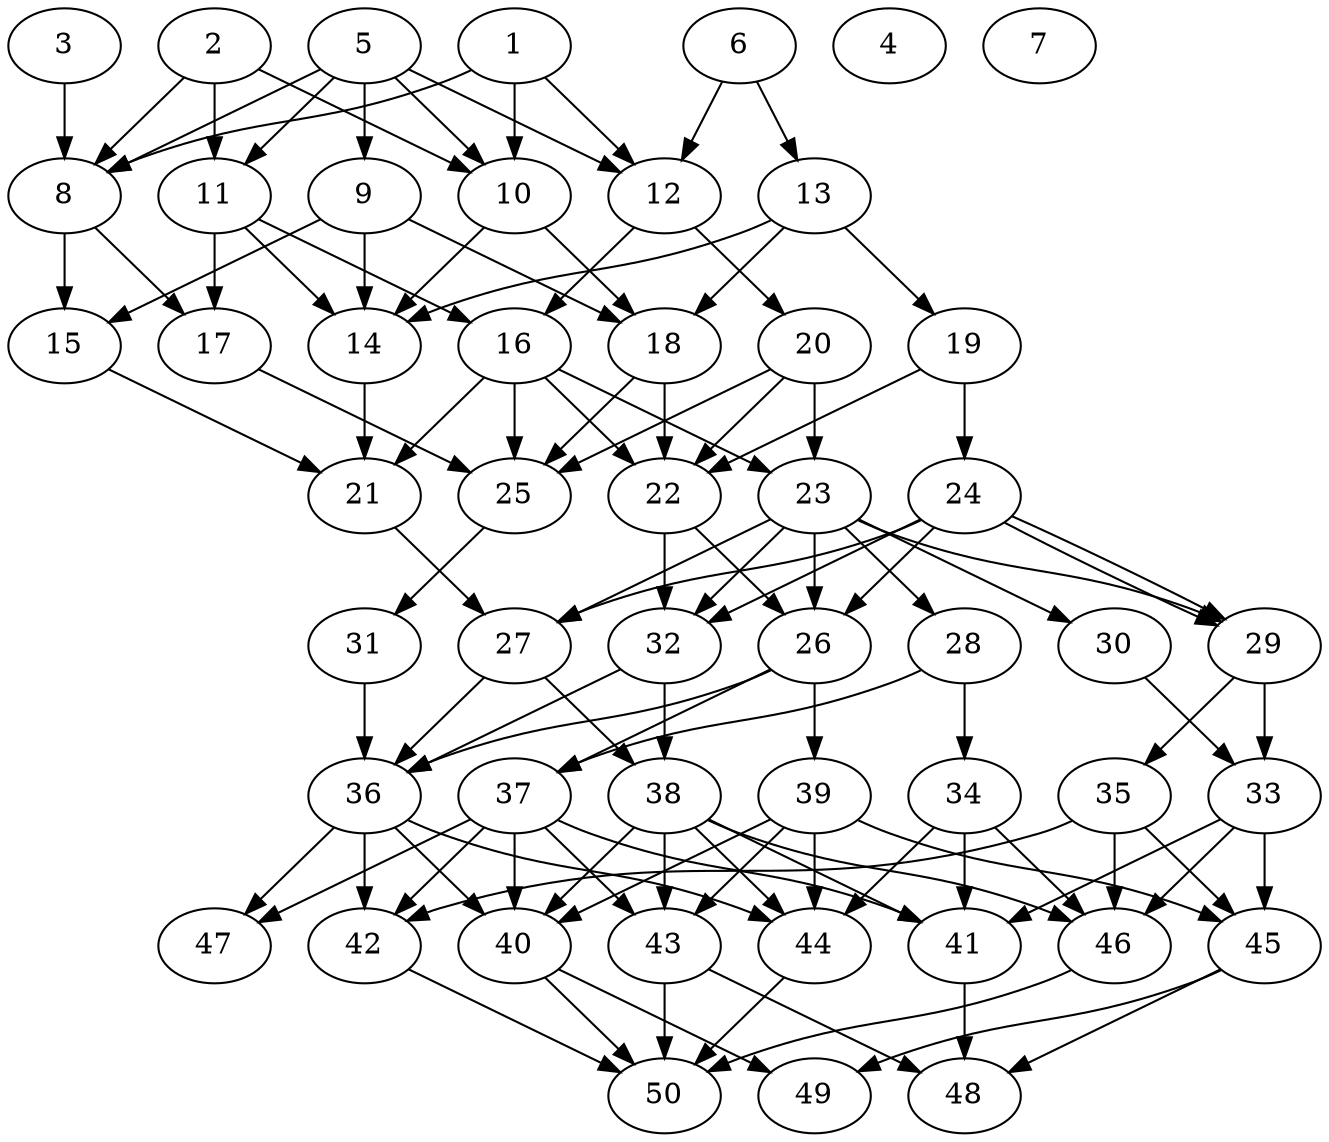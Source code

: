 // DAG automatically generated by daggen at Thu Oct  3 14:07:57 2019
// ./daggen --dot -n 50 --ccr 0.5 --fat 0.5 --regular 0.7 --density 0.6 --mindata 5242880 --maxdata 52428800 
digraph G {
  1 [size="68788224", alpha="0.13", expect_size="34394112"] 
  1 -> 8 [size ="34394112"]
  1 -> 10 [size ="34394112"]
  1 -> 12 [size ="34394112"]
  2 [size="102154240", alpha="0.12", expect_size="51077120"] 
  2 -> 8 [size ="51077120"]
  2 -> 10 [size ="51077120"]
  2 -> 11 [size ="51077120"]
  3 [size="44777472", alpha="0.00", expect_size="22388736"] 
  3 -> 8 [size ="22388736"]
  4 [size="51253248", alpha="0.17", expect_size="25626624"] 
  5 [size="100595712", alpha="0.12", expect_size="50297856"] 
  5 -> 8 [size ="50297856"]
  5 -> 9 [size ="50297856"]
  5 -> 10 [size ="50297856"]
  5 -> 11 [size ="50297856"]
  5 -> 12 [size ="50297856"]
  6 [size="81936384", alpha="0.13", expect_size="40968192"] 
  6 -> 12 [size ="40968192"]
  6 -> 13 [size ="40968192"]
  7 [size="18962432", alpha="0.03", expect_size="9481216"] 
  8 [size="43628544", alpha="0.18", expect_size="21814272"] 
  8 -> 15 [size ="21814272"]
  8 -> 17 [size ="21814272"]
  9 [size="75243520", alpha="0.19", expect_size="37621760"] 
  9 -> 14 [size ="37621760"]
  9 -> 15 [size ="37621760"]
  9 -> 18 [size ="37621760"]
  10 [size="35072000", alpha="0.18", expect_size="17536000"] 
  10 -> 14 [size ="17536000"]
  10 -> 18 [size ="17536000"]
  11 [size="23531520", alpha="0.11", expect_size="11765760"] 
  11 -> 14 [size ="11765760"]
  11 -> 16 [size ="11765760"]
  11 -> 17 [size ="11765760"]
  12 [size="83681280", alpha="0.03", expect_size="41840640"] 
  12 -> 16 [size ="41840640"]
  12 -> 20 [size ="41840640"]
  13 [size="46342144", alpha="0.01", expect_size="23171072"] 
  13 -> 14 [size ="23171072"]
  13 -> 18 [size ="23171072"]
  13 -> 19 [size ="23171072"]
  14 [size="46630912", alpha="0.15", expect_size="23315456"] 
  14 -> 21 [size ="23315456"]
  15 [size="33957888", alpha="0.12", expect_size="16978944"] 
  15 -> 21 [size ="16978944"]
  16 [size="88539136", alpha="0.15", expect_size="44269568"] 
  16 -> 21 [size ="44269568"]
  16 -> 22 [size ="44269568"]
  16 -> 23 [size ="44269568"]
  16 -> 25 [size ="44269568"]
  17 [size="56629248", alpha="0.15", expect_size="28314624"] 
  17 -> 25 [size ="28314624"]
  18 [size="73074688", alpha="0.18", expect_size="36537344"] 
  18 -> 22 [size ="36537344"]
  18 -> 25 [size ="36537344"]
  19 [size="63328256", alpha="0.14", expect_size="31664128"] 
  19 -> 22 [size ="31664128"]
  19 -> 24 [size ="31664128"]
  20 [size="60596224", alpha="0.01", expect_size="30298112"] 
  20 -> 22 [size ="30298112"]
  20 -> 23 [size ="30298112"]
  20 -> 25 [size ="30298112"]
  21 [size="50896896", alpha="0.20", expect_size="25448448"] 
  21 -> 27 [size ="25448448"]
  22 [size="103342080", alpha="0.18", expect_size="51671040"] 
  22 -> 26 [size ="51671040"]
  22 -> 32 [size ="51671040"]
  23 [size="22765568", alpha="0.04", expect_size="11382784"] 
  23 -> 26 [size ="11382784"]
  23 -> 27 [size ="11382784"]
  23 -> 28 [size ="11382784"]
  23 -> 29 [size ="11382784"]
  23 -> 30 [size ="11382784"]
  23 -> 32 [size ="11382784"]
  24 [size="26812416", alpha="0.18", expect_size="13406208"] 
  24 -> 26 [size ="13406208"]
  24 -> 27 [size ="13406208"]
  24 -> 29 [size ="13406208"]
  24 -> 29 [size ="13406208"]
  24 -> 32 [size ="13406208"]
  25 [size="96813056", alpha="0.11", expect_size="48406528"] 
  25 -> 31 [size ="48406528"]
  26 [size="59029504", alpha="0.20", expect_size="29514752"] 
  26 -> 36 [size ="29514752"]
  26 -> 37 [size ="29514752"]
  26 -> 39 [size ="29514752"]
  27 [size="34011136", alpha="0.10", expect_size="17005568"] 
  27 -> 36 [size ="17005568"]
  27 -> 38 [size ="17005568"]
  28 [size="103557120", alpha="0.07", expect_size="51778560"] 
  28 -> 34 [size ="51778560"]
  28 -> 37 [size ="51778560"]
  29 [size="94232576", alpha="0.18", expect_size="47116288"] 
  29 -> 33 [size ="47116288"]
  29 -> 35 [size ="47116288"]
  30 [size="67674112", alpha="0.15", expect_size="33837056"] 
  30 -> 33 [size ="33837056"]
  31 [size="72015872", alpha="0.14", expect_size="36007936"] 
  31 -> 36 [size ="36007936"]
  32 [size="71192576", alpha="0.08", expect_size="35596288"] 
  32 -> 36 [size ="35596288"]
  32 -> 38 [size ="35596288"]
  33 [size="62500864", alpha="0.10", expect_size="31250432"] 
  33 -> 41 [size ="31250432"]
  33 -> 45 [size ="31250432"]
  33 -> 46 [size ="31250432"]
  34 [size="80230400", alpha="0.00", expect_size="40115200"] 
  34 -> 41 [size ="40115200"]
  34 -> 44 [size ="40115200"]
  34 -> 46 [size ="40115200"]
  35 [size="70778880", alpha="0.15", expect_size="35389440"] 
  35 -> 42 [size ="35389440"]
  35 -> 45 [size ="35389440"]
  35 -> 46 [size ="35389440"]
  36 [size="29886464", alpha="0.06", expect_size="14943232"] 
  36 -> 40 [size ="14943232"]
  36 -> 42 [size ="14943232"]
  36 -> 44 [size ="14943232"]
  36 -> 47 [size ="14943232"]
  37 [size="29003776", alpha="0.07", expect_size="14501888"] 
  37 -> 40 [size ="14501888"]
  37 -> 41 [size ="14501888"]
  37 -> 42 [size ="14501888"]
  37 -> 43 [size ="14501888"]
  37 -> 47 [size ="14501888"]
  38 [size="76609536", alpha="0.01", expect_size="38304768"] 
  38 -> 40 [size ="38304768"]
  38 -> 41 [size ="38304768"]
  38 -> 43 [size ="38304768"]
  38 -> 44 [size ="38304768"]
  38 -> 46 [size ="38304768"]
  39 [size="17100800", alpha="0.07", expect_size="8550400"] 
  39 -> 40 [size ="8550400"]
  39 -> 43 [size ="8550400"]
  39 -> 44 [size ="8550400"]
  39 -> 45 [size ="8550400"]
  40 [size="103983104", alpha="0.03", expect_size="51991552"] 
  40 -> 49 [size ="51991552"]
  40 -> 50 [size ="51991552"]
  41 [size="78727168", alpha="0.08", expect_size="39363584"] 
  41 -> 48 [size ="39363584"]
  42 [size="48750592", alpha="0.12", expect_size="24375296"] 
  42 -> 50 [size ="24375296"]
  43 [size="87252992", alpha="0.19", expect_size="43626496"] 
  43 -> 48 [size ="43626496"]
  43 -> 50 [size ="43626496"]
  44 [size="41347072", alpha="0.10", expect_size="20673536"] 
  44 -> 50 [size ="20673536"]
  45 [size="41549824", alpha="0.18", expect_size="20774912"] 
  45 -> 48 [size ="20774912"]
  45 -> 49 [size ="20774912"]
  46 [size="16961536", alpha="0.18", expect_size="8480768"] 
  46 -> 50 [size ="8480768"]
  47 [size="45637632", alpha="0.02", expect_size="22818816"] 
  48 [size="79351808", alpha="0.05", expect_size="39675904"] 
  49 [size="86319104", alpha="0.07", expect_size="43159552"] 
  50 [size="25014272", alpha="0.00", expect_size="12507136"] 
}
